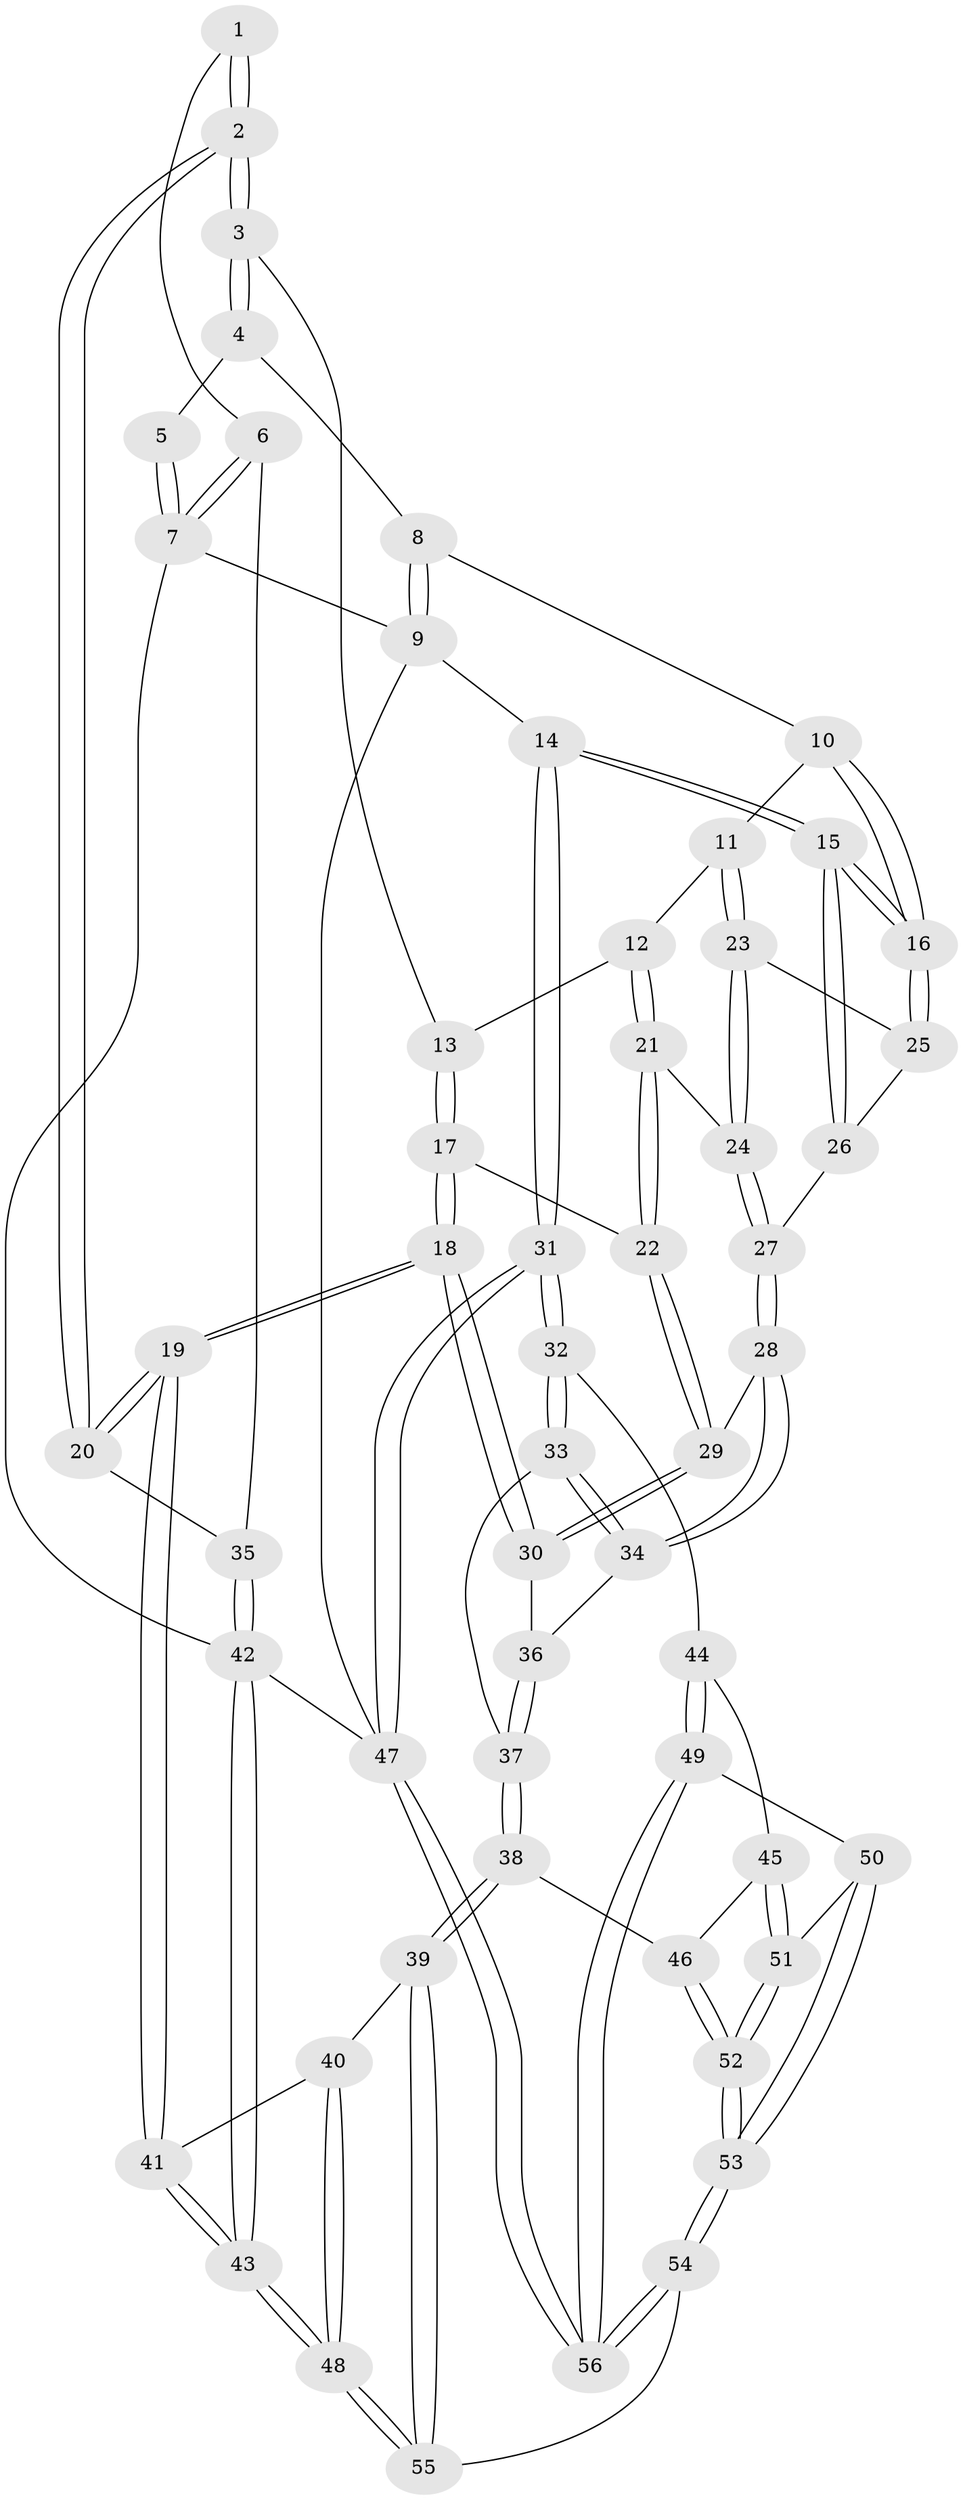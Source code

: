 // coarse degree distribution, {6: 0.21212121212121213, 3: 0.09090909090909091, 4: 0.3333333333333333, 5: 0.3333333333333333, 2: 0.030303030303030304}
// Generated by graph-tools (version 1.1) at 2025/21/03/04/25 18:21:43]
// undirected, 56 vertices, 137 edges
graph export_dot {
graph [start="1"]
  node [color=gray90,style=filled];
  1 [pos="+0.07175606224945691+0.09426387890102333"];
  2 [pos="+0.11287088818561608+0.3975181415234383"];
  3 [pos="+0.3594244046725321+0"];
  4 [pos="+0.33417637316798005+0"];
  5 [pos="+0.042192280389556275+0"];
  6 [pos="+0+0.3472025324855758"];
  7 [pos="+0+0"];
  8 [pos="+0.9504887872931295+0"];
  9 [pos="+1+0"];
  10 [pos="+0.9292931819229846+0"];
  11 [pos="+0.7591407861491856+0.12116451707349751"];
  12 [pos="+0.45434164473195554+0.07495753185490522"];
  13 [pos="+0.37387409383467424+0.007248884734000213"];
  14 [pos="+1+0.5512440375479691"];
  15 [pos="+1+0.4915817815814931"];
  16 [pos="+0.9197257204543464+0.30630752723766774"];
  17 [pos="+0.39833646170323117+0.3013831979484235"];
  18 [pos="+0.25546291156507556+0.5504195971132128"];
  19 [pos="+0.22954739959278486+0.5599066336757581"];
  20 [pos="+0.08620244282526017+0.4879780306357264"];
  21 [pos="+0.5585745741299571+0.22552463444073131"];
  22 [pos="+0.5401993253451792+0.27807125294880175"];
  23 [pos="+0.7432126962516447+0.18172572762941394"];
  24 [pos="+0.720112435588806+0.20389908732355108"];
  25 [pos="+0.8176855988770328+0.25530947524952136"];
  26 [pos="+0.7965291057447114+0.35049050222386074"];
  27 [pos="+0.6869782748725691+0.3891660263221093"];
  28 [pos="+0.6567974873825014+0.4484184613415714"];
  29 [pos="+0.598209135215015+0.46364603036678065"];
  30 [pos="+0.513829050390155+0.5366585468547471"];
  31 [pos="+1+0.6035887453384405"];
  32 [pos="+1+0.6054071479273874"];
  33 [pos="+1+0.5891464655800759"];
  34 [pos="+0.8669811656709705+0.5429242470615905"];
  35 [pos="+0+0.4921952249422973"];
  36 [pos="+0.6034149023701427+0.6683237874808422"];
  37 [pos="+0.6252157276106277+0.7158365374875263"];
  38 [pos="+0.63009272396325+0.8271086718948665"];
  39 [pos="+0.591162151338084+0.8551624941370416"];
  40 [pos="+0.29493381436956395+0.736766308282046"];
  41 [pos="+0.24319199371740627+0.6346152135163733"];
  42 [pos="+0+1"];
  43 [pos="+0+1"];
  44 [pos="+0.919534503980224+0.7805552484808115"];
  45 [pos="+0.7492057464723252+0.8512057073852194"];
  46 [pos="+0.6308033258995238+0.8273170595015722"];
  47 [pos="+1+1"];
  48 [pos="+0.335035234648641+1"];
  49 [pos="+0.8743400441475254+1"];
  50 [pos="+0.7682771136635965+0.9278983439023634"];
  51 [pos="+0.7605028035565969+0.9060448596433861"];
  52 [pos="+0.6970497361661968+0.9943357079695206"];
  53 [pos="+0.6867826132087652+1"];
  54 [pos="+0.656162683833425+1"];
  55 [pos="+0.4490527900229444+1"];
  56 [pos="+0.9382646558680579+1"];
  1 -- 2;
  1 -- 2;
  1 -- 6;
  2 -- 3;
  2 -- 3;
  2 -- 20;
  2 -- 20;
  3 -- 4;
  3 -- 4;
  3 -- 13;
  4 -- 5;
  4 -- 8;
  5 -- 7;
  5 -- 7;
  6 -- 7;
  6 -- 7;
  6 -- 35;
  7 -- 9;
  7 -- 42;
  8 -- 9;
  8 -- 9;
  8 -- 10;
  9 -- 14;
  9 -- 47;
  10 -- 11;
  10 -- 16;
  10 -- 16;
  11 -- 12;
  11 -- 23;
  11 -- 23;
  12 -- 13;
  12 -- 21;
  12 -- 21;
  13 -- 17;
  13 -- 17;
  14 -- 15;
  14 -- 15;
  14 -- 31;
  14 -- 31;
  15 -- 16;
  15 -- 16;
  15 -- 26;
  15 -- 26;
  16 -- 25;
  16 -- 25;
  17 -- 18;
  17 -- 18;
  17 -- 22;
  18 -- 19;
  18 -- 19;
  18 -- 30;
  18 -- 30;
  19 -- 20;
  19 -- 20;
  19 -- 41;
  19 -- 41;
  20 -- 35;
  21 -- 22;
  21 -- 22;
  21 -- 24;
  22 -- 29;
  22 -- 29;
  23 -- 24;
  23 -- 24;
  23 -- 25;
  24 -- 27;
  24 -- 27;
  25 -- 26;
  26 -- 27;
  27 -- 28;
  27 -- 28;
  28 -- 29;
  28 -- 34;
  28 -- 34;
  29 -- 30;
  29 -- 30;
  30 -- 36;
  31 -- 32;
  31 -- 32;
  31 -- 47;
  31 -- 47;
  32 -- 33;
  32 -- 33;
  32 -- 44;
  33 -- 34;
  33 -- 34;
  33 -- 37;
  34 -- 36;
  35 -- 42;
  35 -- 42;
  36 -- 37;
  36 -- 37;
  37 -- 38;
  37 -- 38;
  38 -- 39;
  38 -- 39;
  38 -- 46;
  39 -- 40;
  39 -- 55;
  39 -- 55;
  40 -- 41;
  40 -- 48;
  40 -- 48;
  41 -- 43;
  41 -- 43;
  42 -- 43;
  42 -- 43;
  42 -- 47;
  43 -- 48;
  43 -- 48;
  44 -- 45;
  44 -- 49;
  44 -- 49;
  45 -- 46;
  45 -- 51;
  45 -- 51;
  46 -- 52;
  46 -- 52;
  47 -- 56;
  47 -- 56;
  48 -- 55;
  48 -- 55;
  49 -- 50;
  49 -- 56;
  49 -- 56;
  50 -- 51;
  50 -- 53;
  50 -- 53;
  51 -- 52;
  51 -- 52;
  52 -- 53;
  52 -- 53;
  53 -- 54;
  53 -- 54;
  54 -- 55;
  54 -- 56;
  54 -- 56;
}
